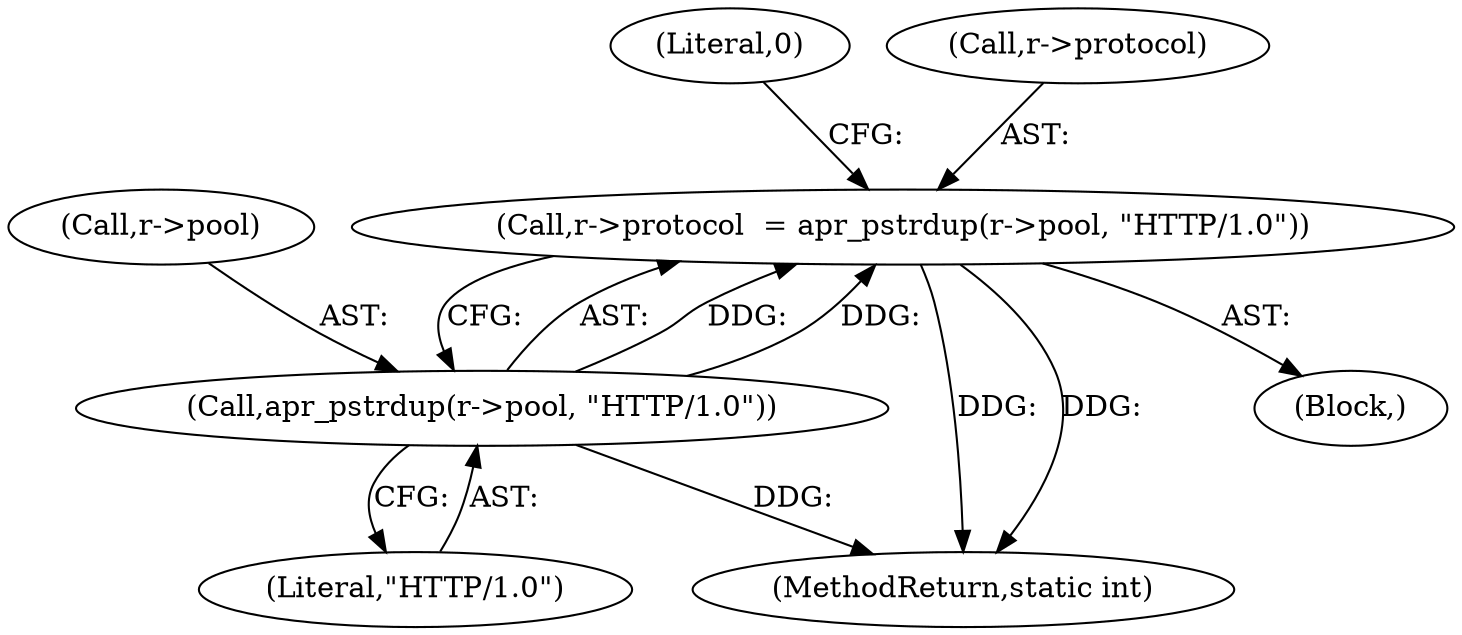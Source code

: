 digraph "0_httpd_6a974059190b8a0c7e499f4ab12fe108127099cb@API" {
"1000247" [label="(Call,r->protocol  = apr_pstrdup(r->pool, \"HTTP/1.0\"))"];
"1000251" [label="(Call,apr_pstrdup(r->pool, \"HTTP/1.0\"))"];
"1000255" [label="(Literal,\"HTTP/1.0\")"];
"1000252" [label="(Call,r->pool)"];
"1000205" [label="(Block,)"];
"1000247" [label="(Call,r->protocol  = apr_pstrdup(r->pool, \"HTTP/1.0\"))"];
"1000251" [label="(Call,apr_pstrdup(r->pool, \"HTTP/1.0\"))"];
"1000635" [label="(MethodReturn,static int)"];
"1000257" [label="(Literal,0)"];
"1000248" [label="(Call,r->protocol)"];
"1000247" -> "1000205"  [label="AST: "];
"1000247" -> "1000251"  [label="CFG: "];
"1000248" -> "1000247"  [label="AST: "];
"1000251" -> "1000247"  [label="AST: "];
"1000257" -> "1000247"  [label="CFG: "];
"1000247" -> "1000635"  [label="DDG: "];
"1000247" -> "1000635"  [label="DDG: "];
"1000251" -> "1000247"  [label="DDG: "];
"1000251" -> "1000247"  [label="DDG: "];
"1000251" -> "1000255"  [label="CFG: "];
"1000252" -> "1000251"  [label="AST: "];
"1000255" -> "1000251"  [label="AST: "];
"1000251" -> "1000635"  [label="DDG: "];
}
